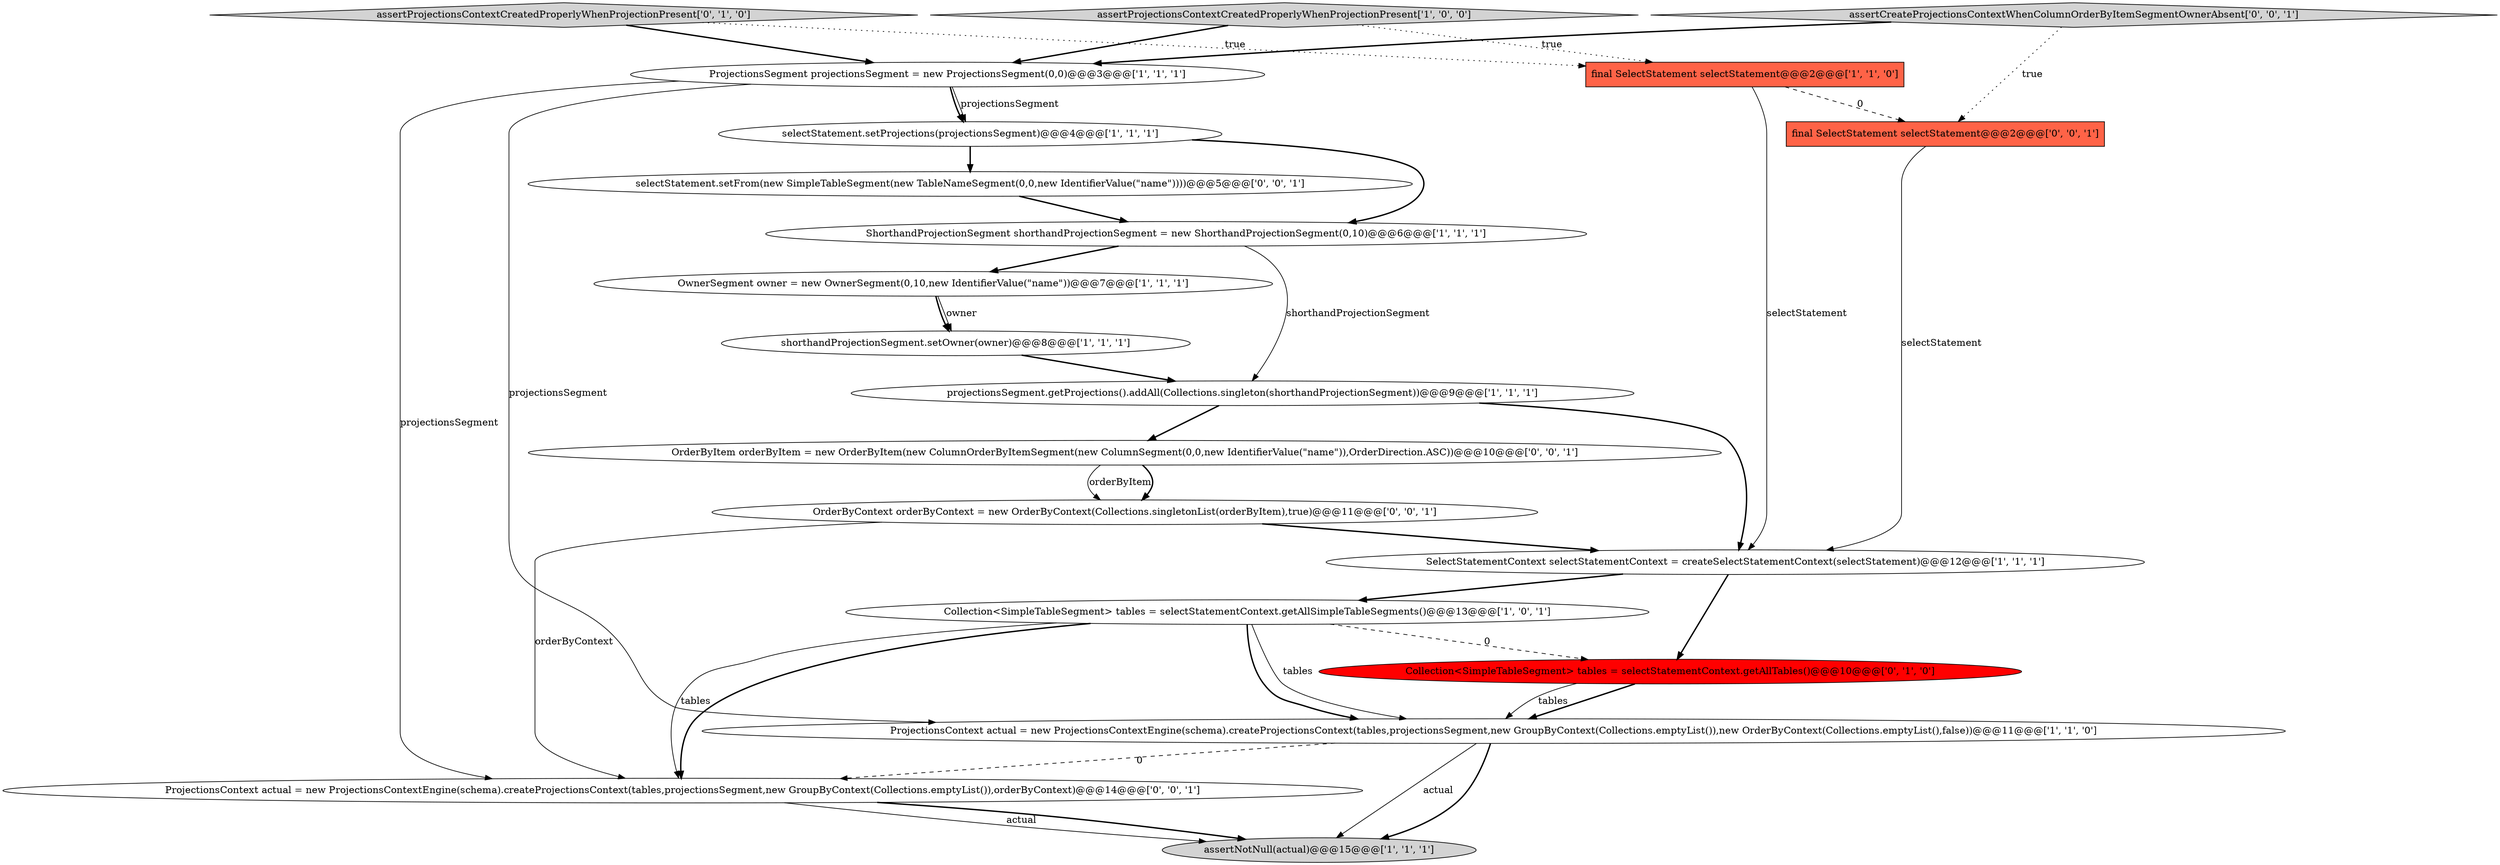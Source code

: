 digraph {
19 [style = filled, label = "OrderByContext orderByContext = new OrderByContext(Collections.singletonList(orderByItem),true)@@@11@@@['0', '0', '1']", fillcolor = white, shape = ellipse image = "AAA0AAABBB3BBB"];
13 [style = filled, label = "assertProjectionsContextCreatedProperlyWhenProjectionPresent['0', '1', '0']", fillcolor = lightgray, shape = diamond image = "AAA0AAABBB2BBB"];
9 [style = filled, label = "final SelectStatement selectStatement@@@2@@@['1', '1', '0']", fillcolor = tomato, shape = box image = "AAA0AAABBB1BBB"];
8 [style = filled, label = "assertProjectionsContextCreatedProperlyWhenProjectionPresent['1', '0', '0']", fillcolor = lightgray, shape = diamond image = "AAA0AAABBB1BBB"];
11 [style = filled, label = "ProjectionsContext actual = new ProjectionsContextEngine(schema).createProjectionsContext(tables,projectionsSegment,new GroupByContext(Collections.emptyList()),new OrderByContext(Collections.emptyList(),false))@@@11@@@['1', '1', '0']", fillcolor = white, shape = ellipse image = "AAA0AAABBB1BBB"];
2 [style = filled, label = "assertNotNull(actual)@@@15@@@['1', '1', '1']", fillcolor = lightgray, shape = ellipse image = "AAA0AAABBB1BBB"];
4 [style = filled, label = "Collection<SimpleTableSegment> tables = selectStatementContext.getAllSimpleTableSegments()@@@13@@@['1', '0', '1']", fillcolor = white, shape = ellipse image = "AAA0AAABBB1BBB"];
10 [style = filled, label = "shorthandProjectionSegment.setOwner(owner)@@@8@@@['1', '1', '1']", fillcolor = white, shape = ellipse image = "AAA0AAABBB1BBB"];
12 [style = filled, label = "Collection<SimpleTableSegment> tables = selectStatementContext.getAllTables()@@@10@@@['0', '1', '0']", fillcolor = red, shape = ellipse image = "AAA1AAABBB2BBB"];
17 [style = filled, label = "final SelectStatement selectStatement@@@2@@@['0', '0', '1']", fillcolor = tomato, shape = box image = "AAA0AAABBB3BBB"];
18 [style = filled, label = "assertCreateProjectionsContextWhenColumnOrderByItemSegmentOwnerAbsent['0', '0', '1']", fillcolor = lightgray, shape = diamond image = "AAA0AAABBB3BBB"];
0 [style = filled, label = "projectionsSegment.getProjections().addAll(Collections.singleton(shorthandProjectionSegment))@@@9@@@['1', '1', '1']", fillcolor = white, shape = ellipse image = "AAA0AAABBB1BBB"];
6 [style = filled, label = "ShorthandProjectionSegment shorthandProjectionSegment = new ShorthandProjectionSegment(0,10)@@@6@@@['1', '1', '1']", fillcolor = white, shape = ellipse image = "AAA0AAABBB1BBB"];
7 [style = filled, label = "OwnerSegment owner = new OwnerSegment(0,10,new IdentifierValue(\"name\"))@@@7@@@['1', '1', '1']", fillcolor = white, shape = ellipse image = "AAA0AAABBB1BBB"];
15 [style = filled, label = "ProjectionsContext actual = new ProjectionsContextEngine(schema).createProjectionsContext(tables,projectionsSegment,new GroupByContext(Collections.emptyList()),orderByContext)@@@14@@@['0', '0', '1']", fillcolor = white, shape = ellipse image = "AAA0AAABBB3BBB"];
3 [style = filled, label = "ProjectionsSegment projectionsSegment = new ProjectionsSegment(0,0)@@@3@@@['1', '1', '1']", fillcolor = white, shape = ellipse image = "AAA0AAABBB1BBB"];
16 [style = filled, label = "selectStatement.setFrom(new SimpleTableSegment(new TableNameSegment(0,0,new IdentifierValue(\"name\"))))@@@5@@@['0', '0', '1']", fillcolor = white, shape = ellipse image = "AAA0AAABBB3BBB"];
5 [style = filled, label = "selectStatement.setProjections(projectionsSegment)@@@4@@@['1', '1', '1']", fillcolor = white, shape = ellipse image = "AAA0AAABBB1BBB"];
14 [style = filled, label = "OrderByItem orderByItem = new OrderByItem(new ColumnOrderByItemSegment(new ColumnSegment(0,0,new IdentifierValue(\"name\")),OrderDirection.ASC))@@@10@@@['0', '0', '1']", fillcolor = white, shape = ellipse image = "AAA0AAABBB3BBB"];
1 [style = filled, label = "SelectStatementContext selectStatementContext = createSelectStatementContext(selectStatement)@@@12@@@['1', '1', '1']", fillcolor = white, shape = ellipse image = "AAA0AAABBB1BBB"];
11->2 [style = solid, label="actual"];
14->19 [style = solid, label="orderByItem"];
18->3 [style = bold, label=""];
1->4 [style = bold, label=""];
15->2 [style = bold, label=""];
7->10 [style = bold, label=""];
11->15 [style = dashed, label="0"];
9->1 [style = solid, label="selectStatement"];
16->6 [style = bold, label=""];
8->3 [style = bold, label=""];
12->11 [style = bold, label=""];
4->15 [style = bold, label=""];
3->11 [style = solid, label="projectionsSegment"];
14->19 [style = bold, label=""];
12->11 [style = solid, label="tables"];
17->1 [style = solid, label="selectStatement"];
11->2 [style = bold, label=""];
4->12 [style = dashed, label="0"];
5->16 [style = bold, label=""];
19->15 [style = solid, label="orderByContext"];
19->1 [style = bold, label=""];
3->5 [style = bold, label=""];
0->14 [style = bold, label=""];
4->15 [style = solid, label="tables"];
5->6 [style = bold, label=""];
13->3 [style = bold, label=""];
0->1 [style = bold, label=""];
9->17 [style = dashed, label="0"];
10->0 [style = bold, label=""];
1->12 [style = bold, label=""];
6->0 [style = solid, label="shorthandProjectionSegment"];
18->17 [style = dotted, label="true"];
8->9 [style = dotted, label="true"];
4->11 [style = solid, label="tables"];
6->7 [style = bold, label=""];
4->11 [style = bold, label=""];
3->5 [style = solid, label="projectionsSegment"];
15->2 [style = solid, label="actual"];
3->15 [style = solid, label="projectionsSegment"];
7->10 [style = solid, label="owner"];
13->9 [style = dotted, label="true"];
}
